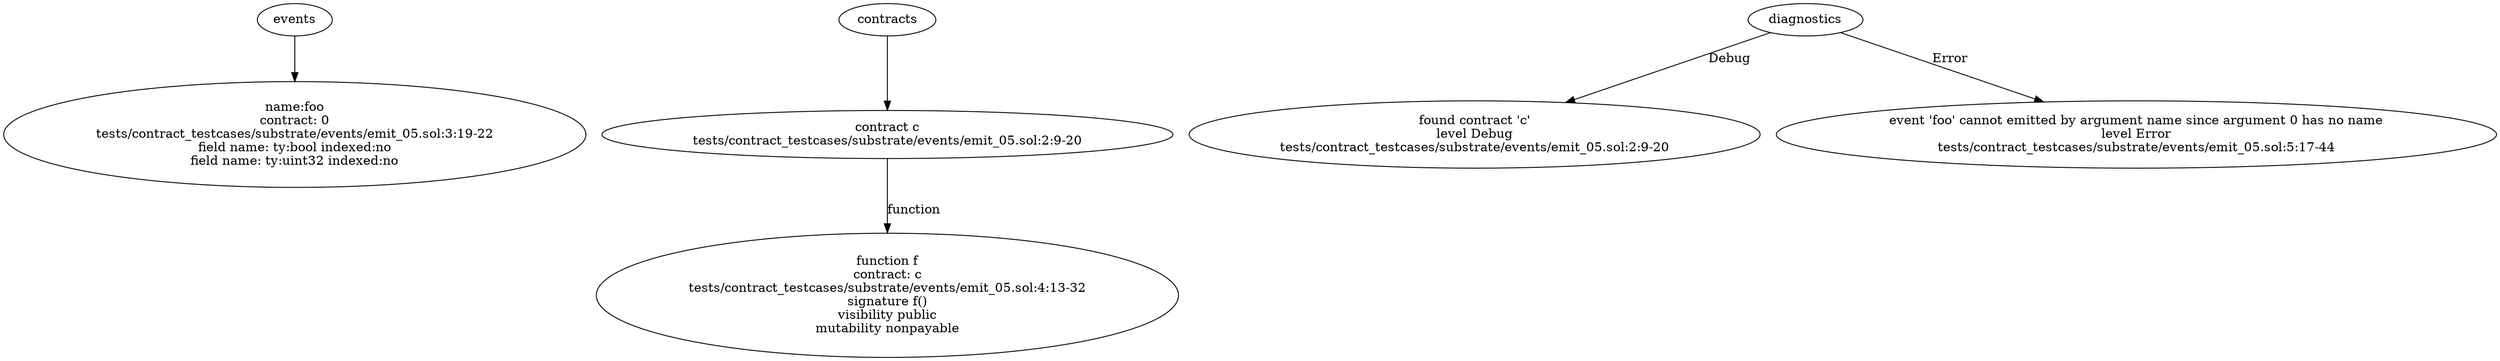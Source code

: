 strict digraph "tests/contract_testcases/substrate/events/emit_05.sol" {
	foo [label="name:foo\ncontract: 0\ntests/contract_testcases/substrate/events/emit_05.sol:3:19-22\nfield name: ty:bool indexed:no\nfield name: ty:uint32 indexed:no"]
	contract [label="contract c\ntests/contract_testcases/substrate/events/emit_05.sol:2:9-20"]
	f [label="function f\ncontract: c\ntests/contract_testcases/substrate/events/emit_05.sol:4:13-32\nsignature f()\nvisibility public\nmutability nonpayable"]
	diagnostic [label="found contract 'c'\nlevel Debug\ntests/contract_testcases/substrate/events/emit_05.sol:2:9-20"]
	diagnostic_7 [label="event 'foo' cannot emitted by argument name since argument 0 has no name\nlevel Error\ntests/contract_testcases/substrate/events/emit_05.sol:5:17-44"]
	events -> foo
	contracts -> contract
	contract -> f [label="function"]
	diagnostics -> diagnostic [label="Debug"]
	diagnostics -> diagnostic_7 [label="Error"]
}

